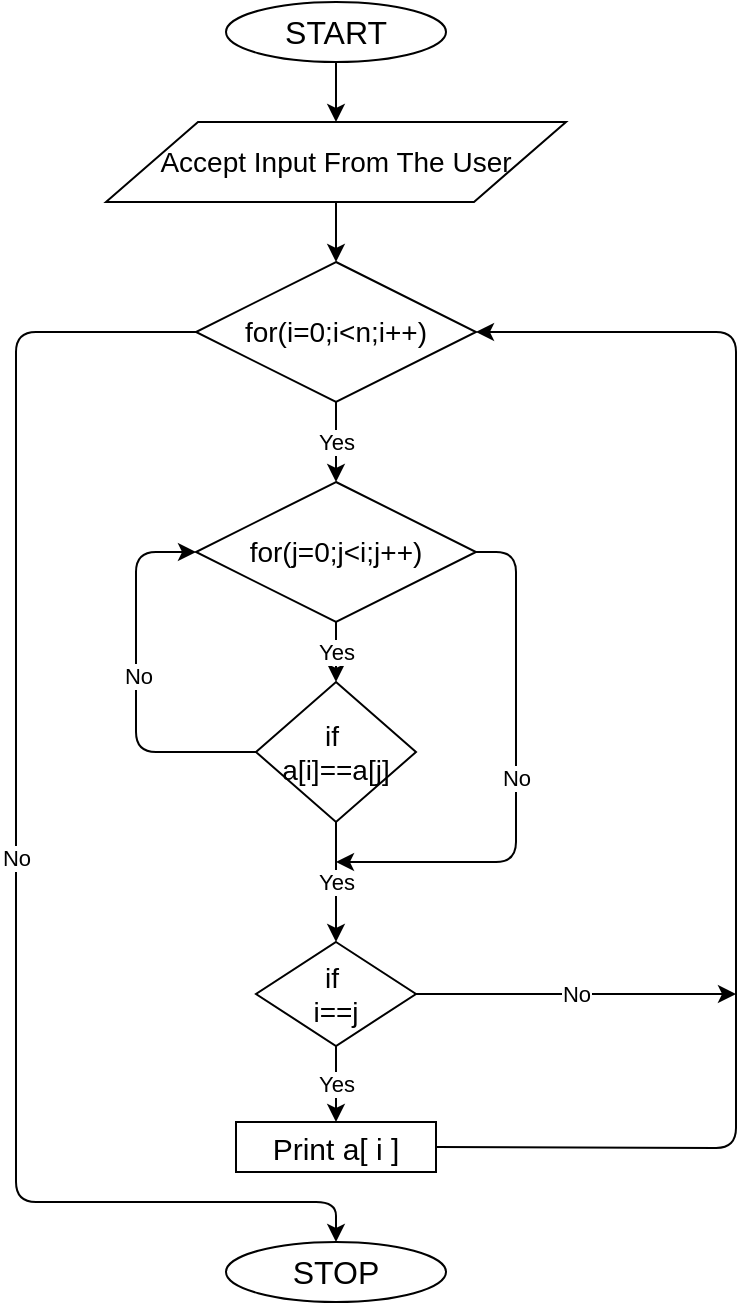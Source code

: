 <mxfile version="13.2.4" type="device"><diagram id="C5RBs43oDa-KdzZeNtuy" name="Page-1"><mxGraphModel dx="1038" dy="580" grid="1" gridSize="10" guides="1" tooltips="1" connect="1" arrows="1" fold="1" page="1" pageScale="1" pageWidth="827" pageHeight="1169" math="0" shadow="0"><root><mxCell id="WIyWlLk6GJQsqaUBKTNV-0"/><mxCell id="WIyWlLk6GJQsqaUBKTNV-1" parent="WIyWlLk6GJQsqaUBKTNV-0"/><mxCell id="gxO_Ld4HKZds3fJvogMq-0" value="&lt;span style=&quot;font-size: 16px&quot;&gt;START&lt;/span&gt;" style="ellipse;whiteSpace=wrap;html=1;" vertex="1" parent="WIyWlLk6GJQsqaUBKTNV-1"><mxGeometry x="345" y="120" width="110" height="30" as="geometry"/></mxCell><mxCell id="gxO_Ld4HKZds3fJvogMq-1" value="&lt;font style=&quot;font-size: 14px&quot;&gt;Accept Input From The User&lt;/font&gt;" style="shape=parallelogram;perimeter=parallelogramPerimeter;whiteSpace=wrap;html=1;" vertex="1" parent="WIyWlLk6GJQsqaUBKTNV-1"><mxGeometry x="285" y="180" width="230" height="40" as="geometry"/></mxCell><mxCell id="gxO_Ld4HKZds3fJvogMq-2" value="" style="endArrow=classic;html=1;exitX=0.5;exitY=1;exitDx=0;exitDy=0;entryX=0.5;entryY=0;entryDx=0;entryDy=0;" edge="1" parent="WIyWlLk6GJQsqaUBKTNV-1" source="gxO_Ld4HKZds3fJvogMq-0" target="gxO_Ld4HKZds3fJvogMq-1"><mxGeometry width="50" height="50" relative="1" as="geometry"><mxPoint x="390" y="430" as="sourcePoint"/><mxPoint x="440" y="380" as="targetPoint"/></mxGeometry></mxCell><mxCell id="gxO_Ld4HKZds3fJvogMq-3" value="&lt;font style=&quot;font-size: 14px&quot;&gt;for(i=0;i&amp;lt;n;i++)&lt;/font&gt;" style="rhombus;whiteSpace=wrap;html=1;" vertex="1" parent="WIyWlLk6GJQsqaUBKTNV-1"><mxGeometry x="330" y="250" width="140" height="70" as="geometry"/></mxCell><mxCell id="gxO_Ld4HKZds3fJvogMq-5" value="&lt;font style=&quot;font-size: 14px&quot;&gt;for(j=0;j&amp;lt;i;j++)&lt;/font&gt;" style="rhombus;whiteSpace=wrap;html=1;" vertex="1" parent="WIyWlLk6GJQsqaUBKTNV-1"><mxGeometry x="330" y="360" width="140" height="70" as="geometry"/></mxCell><mxCell id="gxO_Ld4HKZds3fJvogMq-6" value="&lt;font style=&quot;font-size: 14px&quot;&gt;if&amp;nbsp;&lt;br&gt;a[i]==a[j]&lt;br&gt;&lt;/font&gt;" style="rhombus;whiteSpace=wrap;html=1;" vertex="1" parent="WIyWlLk6GJQsqaUBKTNV-1"><mxGeometry x="360" y="460" width="80" height="70" as="geometry"/></mxCell><mxCell id="gxO_Ld4HKZds3fJvogMq-7" value="" style="endArrow=classic;html=1;exitX=0.5;exitY=1;exitDx=0;exitDy=0;entryX=0.5;entryY=0;entryDx=0;entryDy=0;" edge="1" parent="WIyWlLk6GJQsqaUBKTNV-1" source="gxO_Ld4HKZds3fJvogMq-1" target="gxO_Ld4HKZds3fJvogMq-3"><mxGeometry width="50" height="50" relative="1" as="geometry"><mxPoint x="390" y="430" as="sourcePoint"/><mxPoint x="440" y="380" as="targetPoint"/></mxGeometry></mxCell><mxCell id="gxO_Ld4HKZds3fJvogMq-8" value="Yes" style="endArrow=classic;html=1;exitX=0.5;exitY=1;exitDx=0;exitDy=0;entryX=0.5;entryY=0;entryDx=0;entryDy=0;" edge="1" parent="WIyWlLk6GJQsqaUBKTNV-1" source="gxO_Ld4HKZds3fJvogMq-3" target="gxO_Ld4HKZds3fJvogMq-5"><mxGeometry width="50" height="50" relative="1" as="geometry"><mxPoint x="390" y="430" as="sourcePoint"/><mxPoint x="440" y="380" as="targetPoint"/></mxGeometry></mxCell><mxCell id="gxO_Ld4HKZds3fJvogMq-14" value="" style="endArrow=classic;html=1;exitX=0;exitY=0.5;exitDx=0;exitDy=0;entryX=0;entryY=0.5;entryDx=0;entryDy=0;" edge="1" parent="WIyWlLk6GJQsqaUBKTNV-1" source="gxO_Ld4HKZds3fJvogMq-6" target="gxO_Ld4HKZds3fJvogMq-5"><mxGeometry width="50" height="50" relative="1" as="geometry"><mxPoint x="390" y="520" as="sourcePoint"/><mxPoint x="440" y="470" as="targetPoint"/><Array as="points"><mxPoint x="300" y="495"/><mxPoint x="300" y="395"/></Array></mxGeometry></mxCell><mxCell id="gxO_Ld4HKZds3fJvogMq-15" value="No" style="edgeLabel;html=1;align=center;verticalAlign=middle;resizable=0;points=[];" vertex="1" connectable="0" parent="gxO_Ld4HKZds3fJvogMq-14"><mxGeometry x="0.032" y="-1" relative="1" as="geometry"><mxPoint as="offset"/></mxGeometry></mxCell><mxCell id="gxO_Ld4HKZds3fJvogMq-19" value="&lt;font style=&quot;font-size: 14px&quot;&gt;if&amp;nbsp;&lt;br&gt;i==j&lt;br&gt;&lt;/font&gt;" style="rhombus;whiteSpace=wrap;html=1;" vertex="1" parent="WIyWlLk6GJQsqaUBKTNV-1"><mxGeometry x="360" y="590" width="80" height="52" as="geometry"/></mxCell><mxCell id="gxO_Ld4HKZds3fJvogMq-21" style="edgeStyle=orthogonalEdgeStyle;rounded=0;orthogonalLoop=1;jettySize=auto;html=1;exitX=0.5;exitY=1;exitDx=0;exitDy=0;endArrow=diamond;endFill=1;" edge="1" parent="WIyWlLk6GJQsqaUBKTNV-1" source="gxO_Ld4HKZds3fJvogMq-19" target="gxO_Ld4HKZds3fJvogMq-19"><mxGeometry relative="1" as="geometry"/></mxCell><mxCell id="gxO_Ld4HKZds3fJvogMq-22" value="&lt;font style=&quot;font-size: 15px&quot;&gt;Print a[ i ]&lt;/font&gt;" style="rounded=0;whiteSpace=wrap;html=1;" vertex="1" parent="WIyWlLk6GJQsqaUBKTNV-1"><mxGeometry x="350" y="680" width="100" height="25" as="geometry"/></mxCell><mxCell id="gxO_Ld4HKZds3fJvogMq-25" value="Yes" style="endArrow=classic;html=1;entryX=0.5;entryY=0;entryDx=0;entryDy=0;exitX=0.5;exitY=1;exitDx=0;exitDy=0;" edge="1" parent="WIyWlLk6GJQsqaUBKTNV-1" source="gxO_Ld4HKZds3fJvogMq-19" target="gxO_Ld4HKZds3fJvogMq-22"><mxGeometry width="50" height="50" relative="1" as="geometry"><mxPoint x="400" y="670" as="sourcePoint"/><mxPoint x="440" y="500" as="targetPoint"/></mxGeometry></mxCell><mxCell id="gxO_Ld4HKZds3fJvogMq-27" value="Yes" style="endArrow=classic;html=1;entryX=0.5;entryY=0;entryDx=0;entryDy=0;" edge="1" parent="WIyWlLk6GJQsqaUBKTNV-1" target="gxO_Ld4HKZds3fJvogMq-6"><mxGeometry width="50" height="50" relative="1" as="geometry"><mxPoint x="400" y="430" as="sourcePoint"/><mxPoint x="410" y="370" as="targetPoint"/></mxGeometry></mxCell><mxCell id="gxO_Ld4HKZds3fJvogMq-30" value="&lt;span style=&quot;font-size: 16px&quot;&gt;STOP&lt;/span&gt;" style="ellipse;whiteSpace=wrap;html=1;" vertex="1" parent="WIyWlLk6GJQsqaUBKTNV-1"><mxGeometry x="345" y="740" width="110" height="30" as="geometry"/></mxCell><mxCell id="gxO_Ld4HKZds3fJvogMq-31" value="No" style="endArrow=classic;html=1;exitX=0;exitY=0.5;exitDx=0;exitDy=0;entryX=0.5;entryY=0;entryDx=0;entryDy=0;" edge="1" parent="WIyWlLk6GJQsqaUBKTNV-1" source="gxO_Ld4HKZds3fJvogMq-3" target="gxO_Ld4HKZds3fJvogMq-30"><mxGeometry width="50" height="50" relative="1" as="geometry"><mxPoint x="270" y="320" as="sourcePoint"/><mxPoint x="440" y="520" as="targetPoint"/><Array as="points"><mxPoint x="240" y="285"/><mxPoint x="240" y="720"/><mxPoint x="400" y="720"/></Array></mxGeometry></mxCell><mxCell id="gxO_Ld4HKZds3fJvogMq-33" value="" style="endArrow=classic;html=1;exitX=1;exitY=0.5;exitDx=0;exitDy=0;entryX=1;entryY=0.5;entryDx=0;entryDy=0;startArrow=none;startFill=0;endFill=1;" edge="1" parent="WIyWlLk6GJQsqaUBKTNV-1" source="gxO_Ld4HKZds3fJvogMq-22" target="gxO_Ld4HKZds3fJvogMq-3"><mxGeometry width="50" height="50" relative="1" as="geometry"><mxPoint x="390" y="550" as="sourcePoint"/><mxPoint x="530" y="290" as="targetPoint"/><Array as="points"><mxPoint x="600" y="693"/><mxPoint x="600" y="285"/></Array></mxGeometry></mxCell><mxCell id="gxO_Ld4HKZds3fJvogMq-34" value="No" style="endArrow=classic;html=1;exitX=1;exitY=0.5;exitDx=0;exitDy=0;endFill=1;" edge="1" parent="WIyWlLk6GJQsqaUBKTNV-1" source="gxO_Ld4HKZds3fJvogMq-19"><mxGeometry width="50" height="50" relative="1" as="geometry"><mxPoint x="390" y="580" as="sourcePoint"/><mxPoint x="600" y="616" as="targetPoint"/></mxGeometry></mxCell><mxCell id="gxO_Ld4HKZds3fJvogMq-36" value="Yes" style="endArrow=classic;html=1;exitX=0.5;exitY=1;exitDx=0;exitDy=0;entryX=0.5;entryY=0;entryDx=0;entryDy=0;" edge="1" parent="WIyWlLk6GJQsqaUBKTNV-1" source="gxO_Ld4HKZds3fJvogMq-6" target="gxO_Ld4HKZds3fJvogMq-19"><mxGeometry width="50" height="50" relative="1" as="geometry"><mxPoint x="390" y="580" as="sourcePoint"/><mxPoint x="440" y="530" as="targetPoint"/></mxGeometry></mxCell><mxCell id="gxO_Ld4HKZds3fJvogMq-37" value="No" style="endArrow=classic;html=1;exitX=1;exitY=0.5;exitDx=0;exitDy=0;" edge="1" parent="WIyWlLk6GJQsqaUBKTNV-1" source="gxO_Ld4HKZds3fJvogMq-5"><mxGeometry width="50" height="50" relative="1" as="geometry"><mxPoint x="390" y="580" as="sourcePoint"/><mxPoint x="400" y="550" as="targetPoint"/><Array as="points"><mxPoint x="490" y="395"/><mxPoint x="490" y="550"/></Array></mxGeometry></mxCell></root></mxGraphModel></diagram></mxfile>